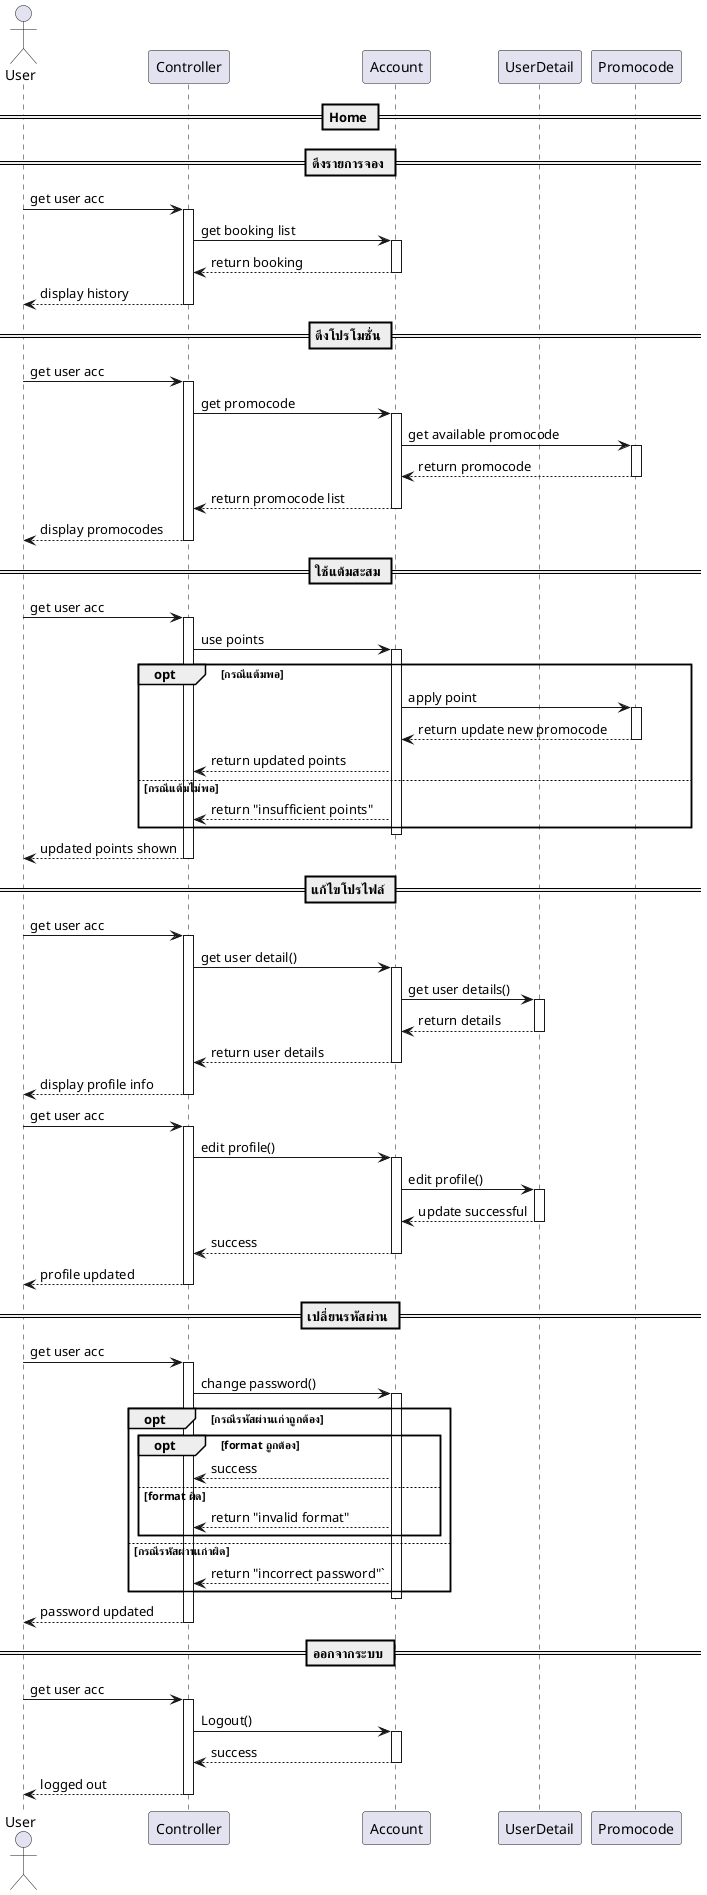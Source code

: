 @startuml 

actor "User" as user
participant Controller
participant Account
participant UserDetail
participant Promocode

== Home == 

== ดึงรายการจอง ==

user -> Controller : get user acc
activate Controller
Controller -> Account : get booking list
activate Account


Account --> Controller : return booking


deactivate Account
Controller --> user : display history
deactivate Controller

== ดึงโปรโมชั่น ==

user -> Controller : get user acc
activate Controller
Controller -> Account : get promocode
activate Account
Account -> Promocode : get available promocode
activate Promocode
Promocode --> Account : return promocode
deactivate Promocode
Account --> Controller : return promocode list
deactivate Account
Controller --> user : display promocodes
deactivate Controller

== ใช้แต้มสะสม ==

user -> Controller : get user acc
activate Controller
Controller -> Account : use points
activate Account

opt กรณีแต้มพอ
    Account -> Promocode : apply point
    activate Promocode
    Promocode --> Account : return update new promocode
    deactivate Promocode
    Account --> Controller : return updated points
else กรณีแต้มไม่พอ
    Account --> Controller : return "insufficient points"
end

deactivate Account
Controller --> user : updated points shown
deactivate Controller

== แก้ไขโปรไฟล์ ==

user -> Controller : get user acc
activate Controller
Controller -> Account : get user detail()
activate Account
Account -> UserDetail : get user details()
activate UserDetail
UserDetail --> Account : return details
deactivate UserDetail
Account --> Controller : return user details
deactivate Account
Controller --> user : display profile info
deactivate Controller

user -> Controller : get user acc
activate Controller
Controller -> Account : edit profile()
activate Account
Account -> UserDetail : edit profile()
activate UserDetail
UserDetail --> Account : update successful
deactivate UserDetail
Account --> Controller : success
deactivate Account
Controller --> user : profile updated
deactivate Controller

== เปลี่ยนรหัสผ่าน ==

user -> Controller : get user acc
activate Controller
Controller -> Account : change password()
activate Account

opt กรณีรหัสผ่านเก่าถูกต้อง
    opt format ถูกต้อง
        Account --> Controller : success
    else format ผิด
        Account --> Controller : return "invalid format"
    end
else กรณีรหัสผ่านเก่าผิด
        Account --> Controller : return "incorrect password"`
    
end

deactivate Account
Controller --> user : password updated
deactivate Controller

== ออกจากระบบ ==

user -> Controller : get user acc
activate Controller
Controller -> Account : Logout()
activate Account
Account --> Controller : success
deactivate Account
Controller --> user : logged out
deactivate Controller

@enduml